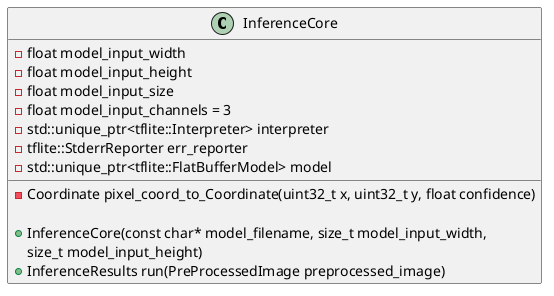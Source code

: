 ' File: inferencecore.puml

@startuml(id=InferenceCore)
class InferenceCore {    
   -float model_input_width
   -float model_input_height
   -float model_input_size
   -float model_input_channels = 3
   -std::unique_ptr<tflite::Interpreter> interpreter
   -tflite::StderrReporter err_reporter
   -std::unique_ptr<tflite::FlatBufferModel> model
   -Coordinate pixel_coord_to_Coordinate(uint32_t x, uint32_t y, float confidence)
   
   +InferenceCore(const char* model_filename, size_t model_input_width,
                size_t model_input_height)
   +InferenceResults run(PreProcessedImage preprocessed_image)
}
@enduml

@startuml(id=Coordinate)
object Coordinate {
    float x
    float y
    float confidence
}
@enduml

@startuml(id=InferenceResults)
object InferenceResults {
    Coordinate head_top
    Coordinate upper_neck
    Coordinate right_shoulder
    ...
    Coordinate left_knee
    Coordinate left_ankle
}
@enduml

@startuml(id=CoreResults)
object CoreResults {
    uint8_t id
    cv::Mat raw_image
    InferenceResults image_results    
}
@enduml 